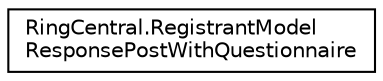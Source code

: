 digraph "Graphical Class Hierarchy"
{
 // LATEX_PDF_SIZE
  edge [fontname="Helvetica",fontsize="10",labelfontname="Helvetica",labelfontsize="10"];
  node [fontname="Helvetica",fontsize="10",shape=record];
  rankdir="LR";
  Node0 [label="RingCentral.RegistrantModel\lResponsePostWithQuestionnaire",height=0.2,width=0.4,color="black", fillcolor="white", style="filled",URL="$classRingCentral_1_1RegistrantModelResponsePostWithQuestionnaire.html",tooltip=" "];
}
